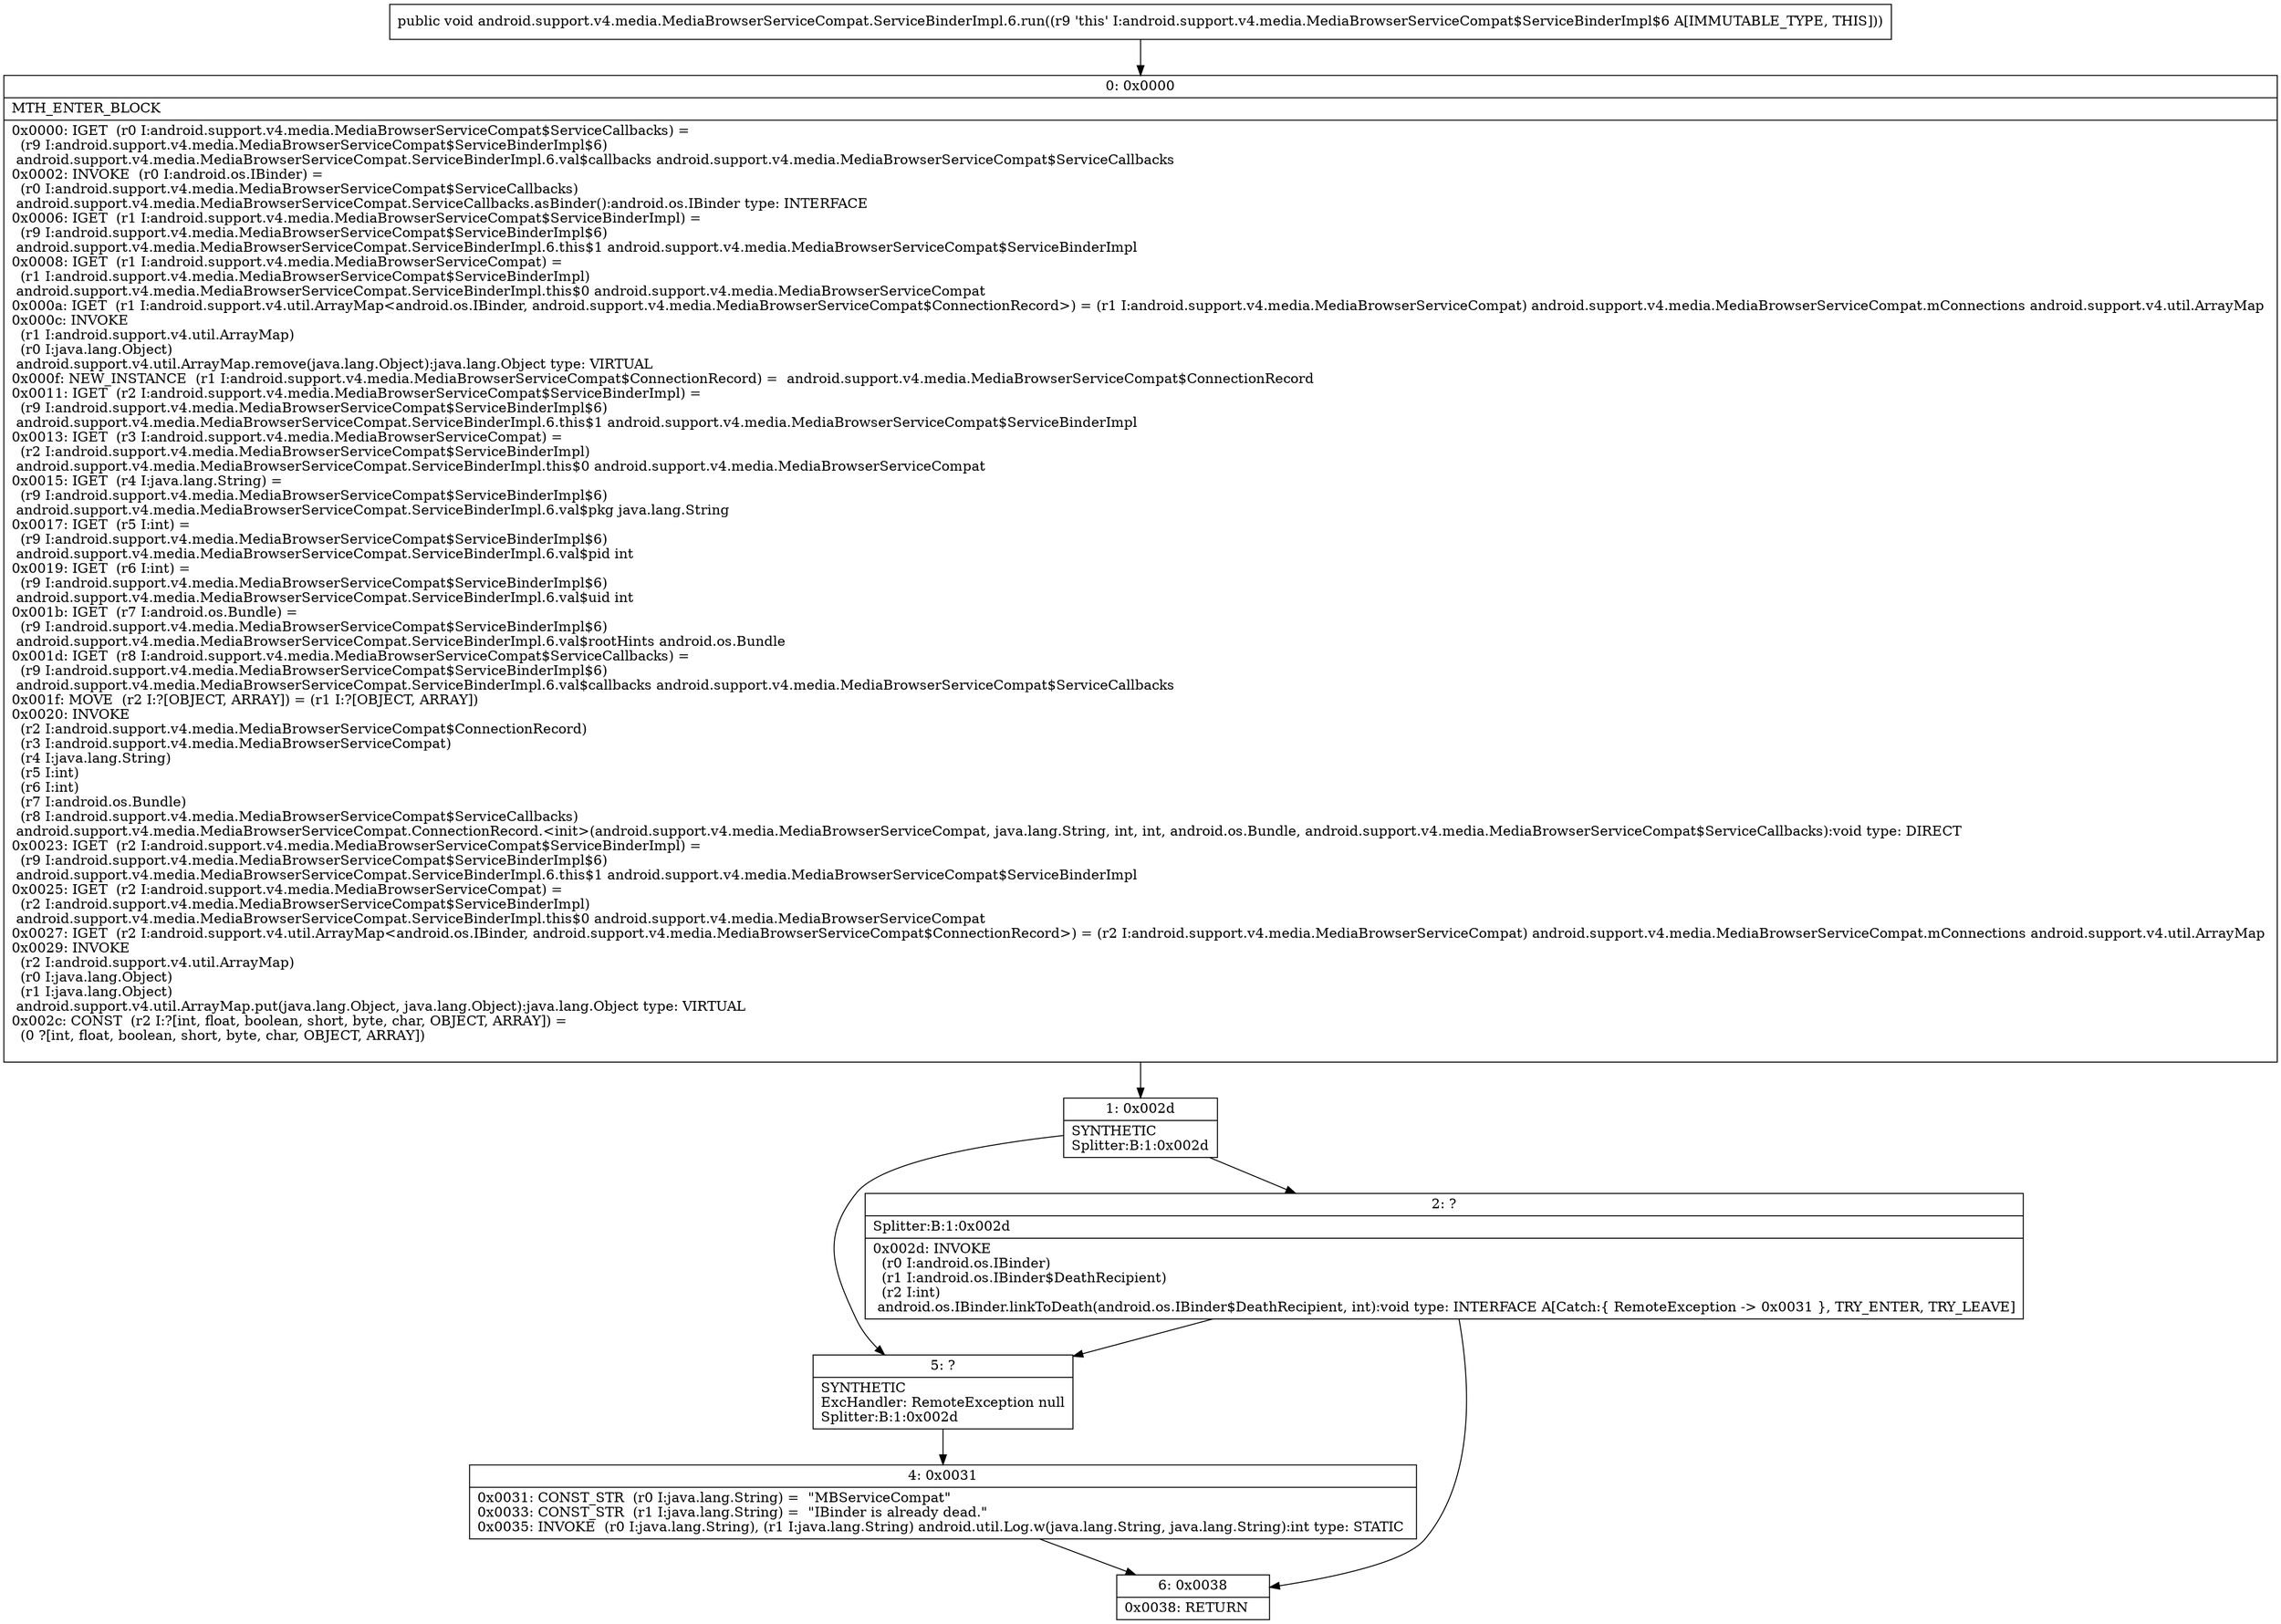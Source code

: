 digraph "CFG forandroid.support.v4.media.MediaBrowserServiceCompat.ServiceBinderImpl.6.run()V" {
Node_0 [shape=record,label="{0\:\ 0x0000|MTH_ENTER_BLOCK\l|0x0000: IGET  (r0 I:android.support.v4.media.MediaBrowserServiceCompat$ServiceCallbacks) = \l  (r9 I:android.support.v4.media.MediaBrowserServiceCompat$ServiceBinderImpl$6)\l android.support.v4.media.MediaBrowserServiceCompat.ServiceBinderImpl.6.val$callbacks android.support.v4.media.MediaBrowserServiceCompat$ServiceCallbacks \l0x0002: INVOKE  (r0 I:android.os.IBinder) = \l  (r0 I:android.support.v4.media.MediaBrowserServiceCompat$ServiceCallbacks)\l android.support.v4.media.MediaBrowserServiceCompat.ServiceCallbacks.asBinder():android.os.IBinder type: INTERFACE \l0x0006: IGET  (r1 I:android.support.v4.media.MediaBrowserServiceCompat$ServiceBinderImpl) = \l  (r9 I:android.support.v4.media.MediaBrowserServiceCompat$ServiceBinderImpl$6)\l android.support.v4.media.MediaBrowserServiceCompat.ServiceBinderImpl.6.this$1 android.support.v4.media.MediaBrowserServiceCompat$ServiceBinderImpl \l0x0008: IGET  (r1 I:android.support.v4.media.MediaBrowserServiceCompat) = \l  (r1 I:android.support.v4.media.MediaBrowserServiceCompat$ServiceBinderImpl)\l android.support.v4.media.MediaBrowserServiceCompat.ServiceBinderImpl.this$0 android.support.v4.media.MediaBrowserServiceCompat \l0x000a: IGET  (r1 I:android.support.v4.util.ArrayMap\<android.os.IBinder, android.support.v4.media.MediaBrowserServiceCompat$ConnectionRecord\>) = (r1 I:android.support.v4.media.MediaBrowserServiceCompat) android.support.v4.media.MediaBrowserServiceCompat.mConnections android.support.v4.util.ArrayMap \l0x000c: INVOKE  \l  (r1 I:android.support.v4.util.ArrayMap)\l  (r0 I:java.lang.Object)\l android.support.v4.util.ArrayMap.remove(java.lang.Object):java.lang.Object type: VIRTUAL \l0x000f: NEW_INSTANCE  (r1 I:android.support.v4.media.MediaBrowserServiceCompat$ConnectionRecord) =  android.support.v4.media.MediaBrowserServiceCompat$ConnectionRecord \l0x0011: IGET  (r2 I:android.support.v4.media.MediaBrowserServiceCompat$ServiceBinderImpl) = \l  (r9 I:android.support.v4.media.MediaBrowserServiceCompat$ServiceBinderImpl$6)\l android.support.v4.media.MediaBrowserServiceCompat.ServiceBinderImpl.6.this$1 android.support.v4.media.MediaBrowserServiceCompat$ServiceBinderImpl \l0x0013: IGET  (r3 I:android.support.v4.media.MediaBrowserServiceCompat) = \l  (r2 I:android.support.v4.media.MediaBrowserServiceCompat$ServiceBinderImpl)\l android.support.v4.media.MediaBrowserServiceCompat.ServiceBinderImpl.this$0 android.support.v4.media.MediaBrowserServiceCompat \l0x0015: IGET  (r4 I:java.lang.String) = \l  (r9 I:android.support.v4.media.MediaBrowserServiceCompat$ServiceBinderImpl$6)\l android.support.v4.media.MediaBrowserServiceCompat.ServiceBinderImpl.6.val$pkg java.lang.String \l0x0017: IGET  (r5 I:int) = \l  (r9 I:android.support.v4.media.MediaBrowserServiceCompat$ServiceBinderImpl$6)\l android.support.v4.media.MediaBrowserServiceCompat.ServiceBinderImpl.6.val$pid int \l0x0019: IGET  (r6 I:int) = \l  (r9 I:android.support.v4.media.MediaBrowserServiceCompat$ServiceBinderImpl$6)\l android.support.v4.media.MediaBrowserServiceCompat.ServiceBinderImpl.6.val$uid int \l0x001b: IGET  (r7 I:android.os.Bundle) = \l  (r9 I:android.support.v4.media.MediaBrowserServiceCompat$ServiceBinderImpl$6)\l android.support.v4.media.MediaBrowserServiceCompat.ServiceBinderImpl.6.val$rootHints android.os.Bundle \l0x001d: IGET  (r8 I:android.support.v4.media.MediaBrowserServiceCompat$ServiceCallbacks) = \l  (r9 I:android.support.v4.media.MediaBrowserServiceCompat$ServiceBinderImpl$6)\l android.support.v4.media.MediaBrowserServiceCompat.ServiceBinderImpl.6.val$callbacks android.support.v4.media.MediaBrowserServiceCompat$ServiceCallbacks \l0x001f: MOVE  (r2 I:?[OBJECT, ARRAY]) = (r1 I:?[OBJECT, ARRAY]) \l0x0020: INVOKE  \l  (r2 I:android.support.v4.media.MediaBrowserServiceCompat$ConnectionRecord)\l  (r3 I:android.support.v4.media.MediaBrowserServiceCompat)\l  (r4 I:java.lang.String)\l  (r5 I:int)\l  (r6 I:int)\l  (r7 I:android.os.Bundle)\l  (r8 I:android.support.v4.media.MediaBrowserServiceCompat$ServiceCallbacks)\l android.support.v4.media.MediaBrowserServiceCompat.ConnectionRecord.\<init\>(android.support.v4.media.MediaBrowserServiceCompat, java.lang.String, int, int, android.os.Bundle, android.support.v4.media.MediaBrowserServiceCompat$ServiceCallbacks):void type: DIRECT \l0x0023: IGET  (r2 I:android.support.v4.media.MediaBrowserServiceCompat$ServiceBinderImpl) = \l  (r9 I:android.support.v4.media.MediaBrowserServiceCompat$ServiceBinderImpl$6)\l android.support.v4.media.MediaBrowserServiceCompat.ServiceBinderImpl.6.this$1 android.support.v4.media.MediaBrowserServiceCompat$ServiceBinderImpl \l0x0025: IGET  (r2 I:android.support.v4.media.MediaBrowserServiceCompat) = \l  (r2 I:android.support.v4.media.MediaBrowserServiceCompat$ServiceBinderImpl)\l android.support.v4.media.MediaBrowserServiceCompat.ServiceBinderImpl.this$0 android.support.v4.media.MediaBrowserServiceCompat \l0x0027: IGET  (r2 I:android.support.v4.util.ArrayMap\<android.os.IBinder, android.support.v4.media.MediaBrowserServiceCompat$ConnectionRecord\>) = (r2 I:android.support.v4.media.MediaBrowserServiceCompat) android.support.v4.media.MediaBrowserServiceCompat.mConnections android.support.v4.util.ArrayMap \l0x0029: INVOKE  \l  (r2 I:android.support.v4.util.ArrayMap)\l  (r0 I:java.lang.Object)\l  (r1 I:java.lang.Object)\l android.support.v4.util.ArrayMap.put(java.lang.Object, java.lang.Object):java.lang.Object type: VIRTUAL \l0x002c: CONST  (r2 I:?[int, float, boolean, short, byte, char, OBJECT, ARRAY]) = \l  (0 ?[int, float, boolean, short, byte, char, OBJECT, ARRAY])\l \l}"];
Node_1 [shape=record,label="{1\:\ 0x002d|SYNTHETIC\lSplitter:B:1:0x002d\l}"];
Node_2 [shape=record,label="{2\:\ ?|Splitter:B:1:0x002d\l|0x002d: INVOKE  \l  (r0 I:android.os.IBinder)\l  (r1 I:android.os.IBinder$DeathRecipient)\l  (r2 I:int)\l android.os.IBinder.linkToDeath(android.os.IBinder$DeathRecipient, int):void type: INTERFACE A[Catch:\{ RemoteException \-\> 0x0031 \}, TRY_ENTER, TRY_LEAVE]\l}"];
Node_4 [shape=record,label="{4\:\ 0x0031|0x0031: CONST_STR  (r0 I:java.lang.String) =  \"MBServiceCompat\" \l0x0033: CONST_STR  (r1 I:java.lang.String) =  \"IBinder is already dead.\" \l0x0035: INVOKE  (r0 I:java.lang.String), (r1 I:java.lang.String) android.util.Log.w(java.lang.String, java.lang.String):int type: STATIC \l}"];
Node_5 [shape=record,label="{5\:\ ?|SYNTHETIC\lExcHandler: RemoteException null\lSplitter:B:1:0x002d\l}"];
Node_6 [shape=record,label="{6\:\ 0x0038|0x0038: RETURN   \l}"];
MethodNode[shape=record,label="{public void android.support.v4.media.MediaBrowserServiceCompat.ServiceBinderImpl.6.run((r9 'this' I:android.support.v4.media.MediaBrowserServiceCompat$ServiceBinderImpl$6 A[IMMUTABLE_TYPE, THIS])) }"];
MethodNode -> Node_0;
Node_0 -> Node_1;
Node_1 -> Node_2;
Node_1 -> Node_5;
Node_2 -> Node_5;
Node_2 -> Node_6;
Node_4 -> Node_6;
Node_5 -> Node_4;
}

